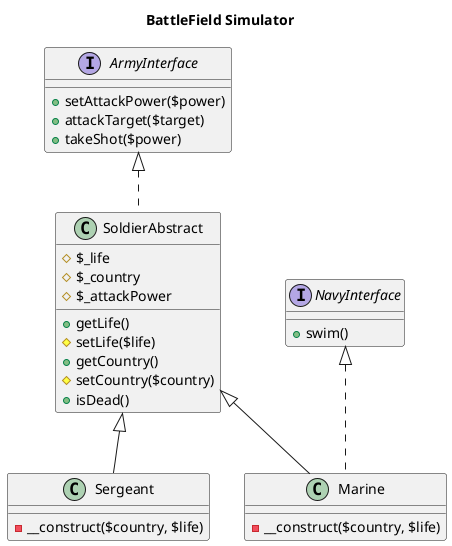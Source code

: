 @startuml

title <b>B</b>attle<b>F</b>ield <b>Sim</b>ulator

interface ArmyInterface {
  + setAttackPower($power)
  + attackTarget($target)
  + takeShot($power)
}

class SoldierAbstract {
  # $_life
  # $_country
  # $_attackPower

  + getLife()
  # setLife($life)
  + getCountry()
  # setCountry($country)
  + isDead()
}
ArmyInterface <|.. SoldierAbstract

class Sergeant {
  - __construct($country, $life)
}
SoldierAbstract <|-- Sergeant

interface NavyInterface {
  + swim()
}

class Marine {
  - __construct($country, $life)
}
SoldierAbstract <|-- Marine
NavyInterface <|.. Marine

@enduml
